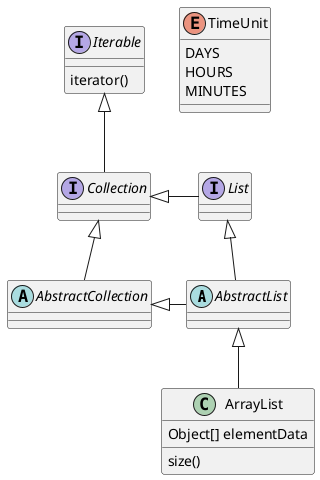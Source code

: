 @startuml

abstract class AbstractList
abstract AbstractCollection
interface List
interface Collection
interface Iterable {
iterator()
}

List <|-- AbstractList
Collection <|-- AbstractCollection

Iterable <|-- Collection
Collection <|- List
AbstractCollection <|- AbstractList
AbstractList <|-- ArrayList

class ArrayList {
Object[] elementData
size()
}

enum TimeUnit {
DAYS
HOURS
MINUTES
}

@enduml